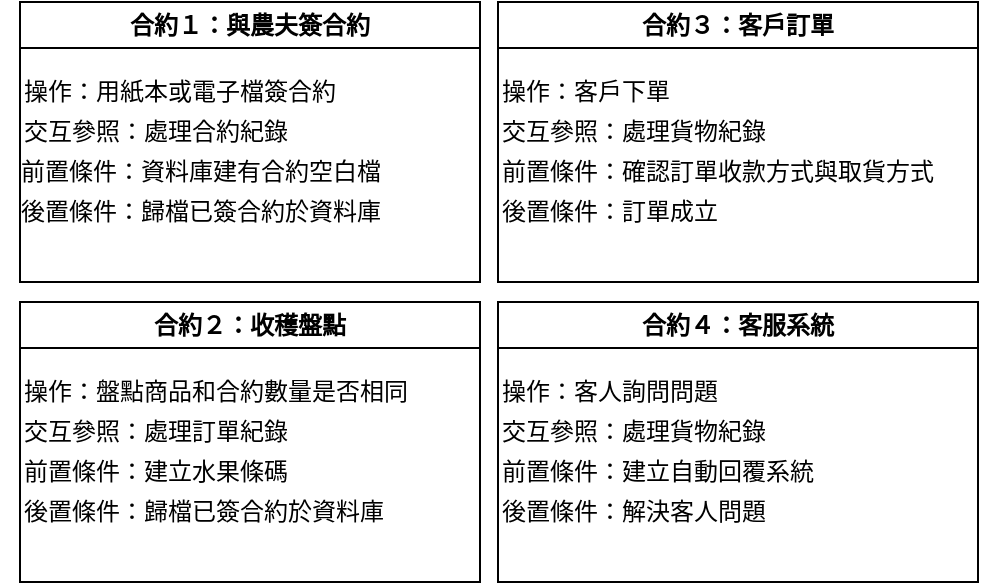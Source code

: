 <mxfile>
    <diagram id="5saSmuI7734CpQAmR3Em" name="第1頁">
        <mxGraphModel dx="408" dy="361" grid="1" gridSize="10" guides="1" tooltips="1" connect="1" arrows="1" fold="1" page="1" pageScale="1" pageWidth="827" pageHeight="1169" math="0" shadow="0">
            <root>
                <mxCell id="0"/>
                <mxCell id="1" parent="0"/>
                <mxCell id="2" value="合約１：與農夫簽合約" style="swimlane;whiteSpace=wrap;html=1;" vertex="1" parent="1">
                    <mxGeometry x="60" y="40" width="230" height="140" as="geometry"/>
                </mxCell>
                <mxCell id="3" value="操作：用紙本或電子檔簽合約" style="text;html=1;align=left;verticalAlign=middle;resizable=0;points=[];autosize=1;strokeColor=none;fillColor=none;" vertex="1" parent="2">
                    <mxGeometry y="30" width="180" height="30" as="geometry"/>
                </mxCell>
                <mxCell id="4" value="交互參照：處理合約紀錄" style="text;html=1;align=left;verticalAlign=middle;resizable=0;points=[];autosize=1;strokeColor=none;fillColor=none;" vertex="1" parent="2">
                    <mxGeometry y="50" width="160" height="30" as="geometry"/>
                </mxCell>
                <mxCell id="5" value="前置條件：資料庫建有合約空白檔" style="text;html=1;align=center;verticalAlign=middle;resizable=0;points=[];autosize=1;strokeColor=none;fillColor=none;" vertex="1" parent="2">
                    <mxGeometry x="-10" y="70" width="200" height="30" as="geometry"/>
                </mxCell>
                <mxCell id="6" value="後置條件：歸檔已簽合約於資料庫" style="text;html=1;align=center;verticalAlign=middle;resizable=0;points=[];autosize=1;strokeColor=none;fillColor=none;" vertex="1" parent="2">
                    <mxGeometry x="-10" y="90" width="200" height="30" as="geometry"/>
                </mxCell>
                <mxCell id="7" value="合約２：收穫盤點" style="swimlane;whiteSpace=wrap;html=1;" vertex="1" parent="1">
                    <mxGeometry x="60" y="190" width="230" height="140" as="geometry"/>
                </mxCell>
                <mxCell id="8" value="操作：盤點商品和合約數量是否相同" style="text;html=1;align=left;verticalAlign=middle;resizable=0;points=[];autosize=1;strokeColor=none;fillColor=none;" vertex="1" parent="7">
                    <mxGeometry y="30" width="220" height="30" as="geometry"/>
                </mxCell>
                <mxCell id="9" value="交互參照：處理訂單紀錄" style="text;html=1;align=left;verticalAlign=middle;resizable=0;points=[];autosize=1;strokeColor=none;fillColor=none;" vertex="1" parent="7">
                    <mxGeometry y="50" width="160" height="30" as="geometry"/>
                </mxCell>
                <mxCell id="10" value="前置條件：建立水果條碼" style="text;html=1;align=left;verticalAlign=middle;resizable=0;points=[];autosize=1;strokeColor=none;fillColor=none;" vertex="1" parent="7">
                    <mxGeometry y="70" width="160" height="30" as="geometry"/>
                </mxCell>
                <mxCell id="11" value="後置條件：歸檔已簽合約於資料庫" style="text;html=1;align=left;verticalAlign=middle;resizable=0;points=[];autosize=1;strokeColor=none;fillColor=none;" vertex="1" parent="7">
                    <mxGeometry y="90" width="200" height="30" as="geometry"/>
                </mxCell>
                <mxCell id="14" value="合約３：客戶訂單" style="swimlane;whiteSpace=wrap;html=1;" vertex="1" parent="1">
                    <mxGeometry x="299" y="40" width="240" height="140" as="geometry"/>
                </mxCell>
                <mxCell id="15" value="操作：客戶下單" style="text;html=1;align=left;verticalAlign=middle;resizable=0;points=[];autosize=1;strokeColor=none;fillColor=none;" vertex="1" parent="14">
                    <mxGeometry y="30" width="110" height="30" as="geometry"/>
                </mxCell>
                <mxCell id="16" value="交互參照：處理貨物紀錄" style="text;html=1;align=left;verticalAlign=middle;resizable=0;points=[];autosize=1;strokeColor=none;fillColor=none;" vertex="1" parent="14">
                    <mxGeometry y="50" width="160" height="30" as="geometry"/>
                </mxCell>
                <mxCell id="17" value="前置條件：確認訂單收款方式與取貨方式" style="text;html=1;align=left;verticalAlign=middle;resizable=0;points=[];autosize=1;strokeColor=none;fillColor=none;" vertex="1" parent="14">
                    <mxGeometry y="70" width="240" height="30" as="geometry"/>
                </mxCell>
                <mxCell id="18" value="後置條件：訂單成立" style="text;html=1;align=left;verticalAlign=middle;resizable=0;points=[];autosize=1;strokeColor=none;fillColor=none;" vertex="1" parent="14">
                    <mxGeometry y="90" width="130" height="30" as="geometry"/>
                </mxCell>
                <mxCell id="19" value="合約４：客服系統" style="swimlane;whiteSpace=wrap;html=1;" vertex="1" parent="1">
                    <mxGeometry x="299" y="190" width="240" height="140" as="geometry"/>
                </mxCell>
                <mxCell id="20" value="操作：客人詢問問題" style="text;html=1;align=left;verticalAlign=middle;resizable=0;points=[];autosize=1;strokeColor=none;fillColor=none;" vertex="1" parent="19">
                    <mxGeometry y="30" width="130" height="30" as="geometry"/>
                </mxCell>
                <mxCell id="21" value="交互參照：處理貨物紀錄" style="text;html=1;align=left;verticalAlign=middle;resizable=0;points=[];autosize=1;strokeColor=none;fillColor=none;" vertex="1" parent="19">
                    <mxGeometry y="50" width="160" height="30" as="geometry"/>
                </mxCell>
                <mxCell id="22" value="前置條件：建立自動回覆系統" style="text;html=1;align=left;verticalAlign=middle;resizable=0;points=[];autosize=1;strokeColor=none;fillColor=none;" vertex="1" parent="19">
                    <mxGeometry y="70" width="180" height="30" as="geometry"/>
                </mxCell>
                <mxCell id="23" value="後置條件：解決客人問題" style="text;html=1;align=left;verticalAlign=middle;resizable=0;points=[];autosize=1;strokeColor=none;fillColor=none;" vertex="1" parent="19">
                    <mxGeometry y="90" width="160" height="30" as="geometry"/>
                </mxCell>
            </root>
        </mxGraphModel>
    </diagram>
</mxfile>